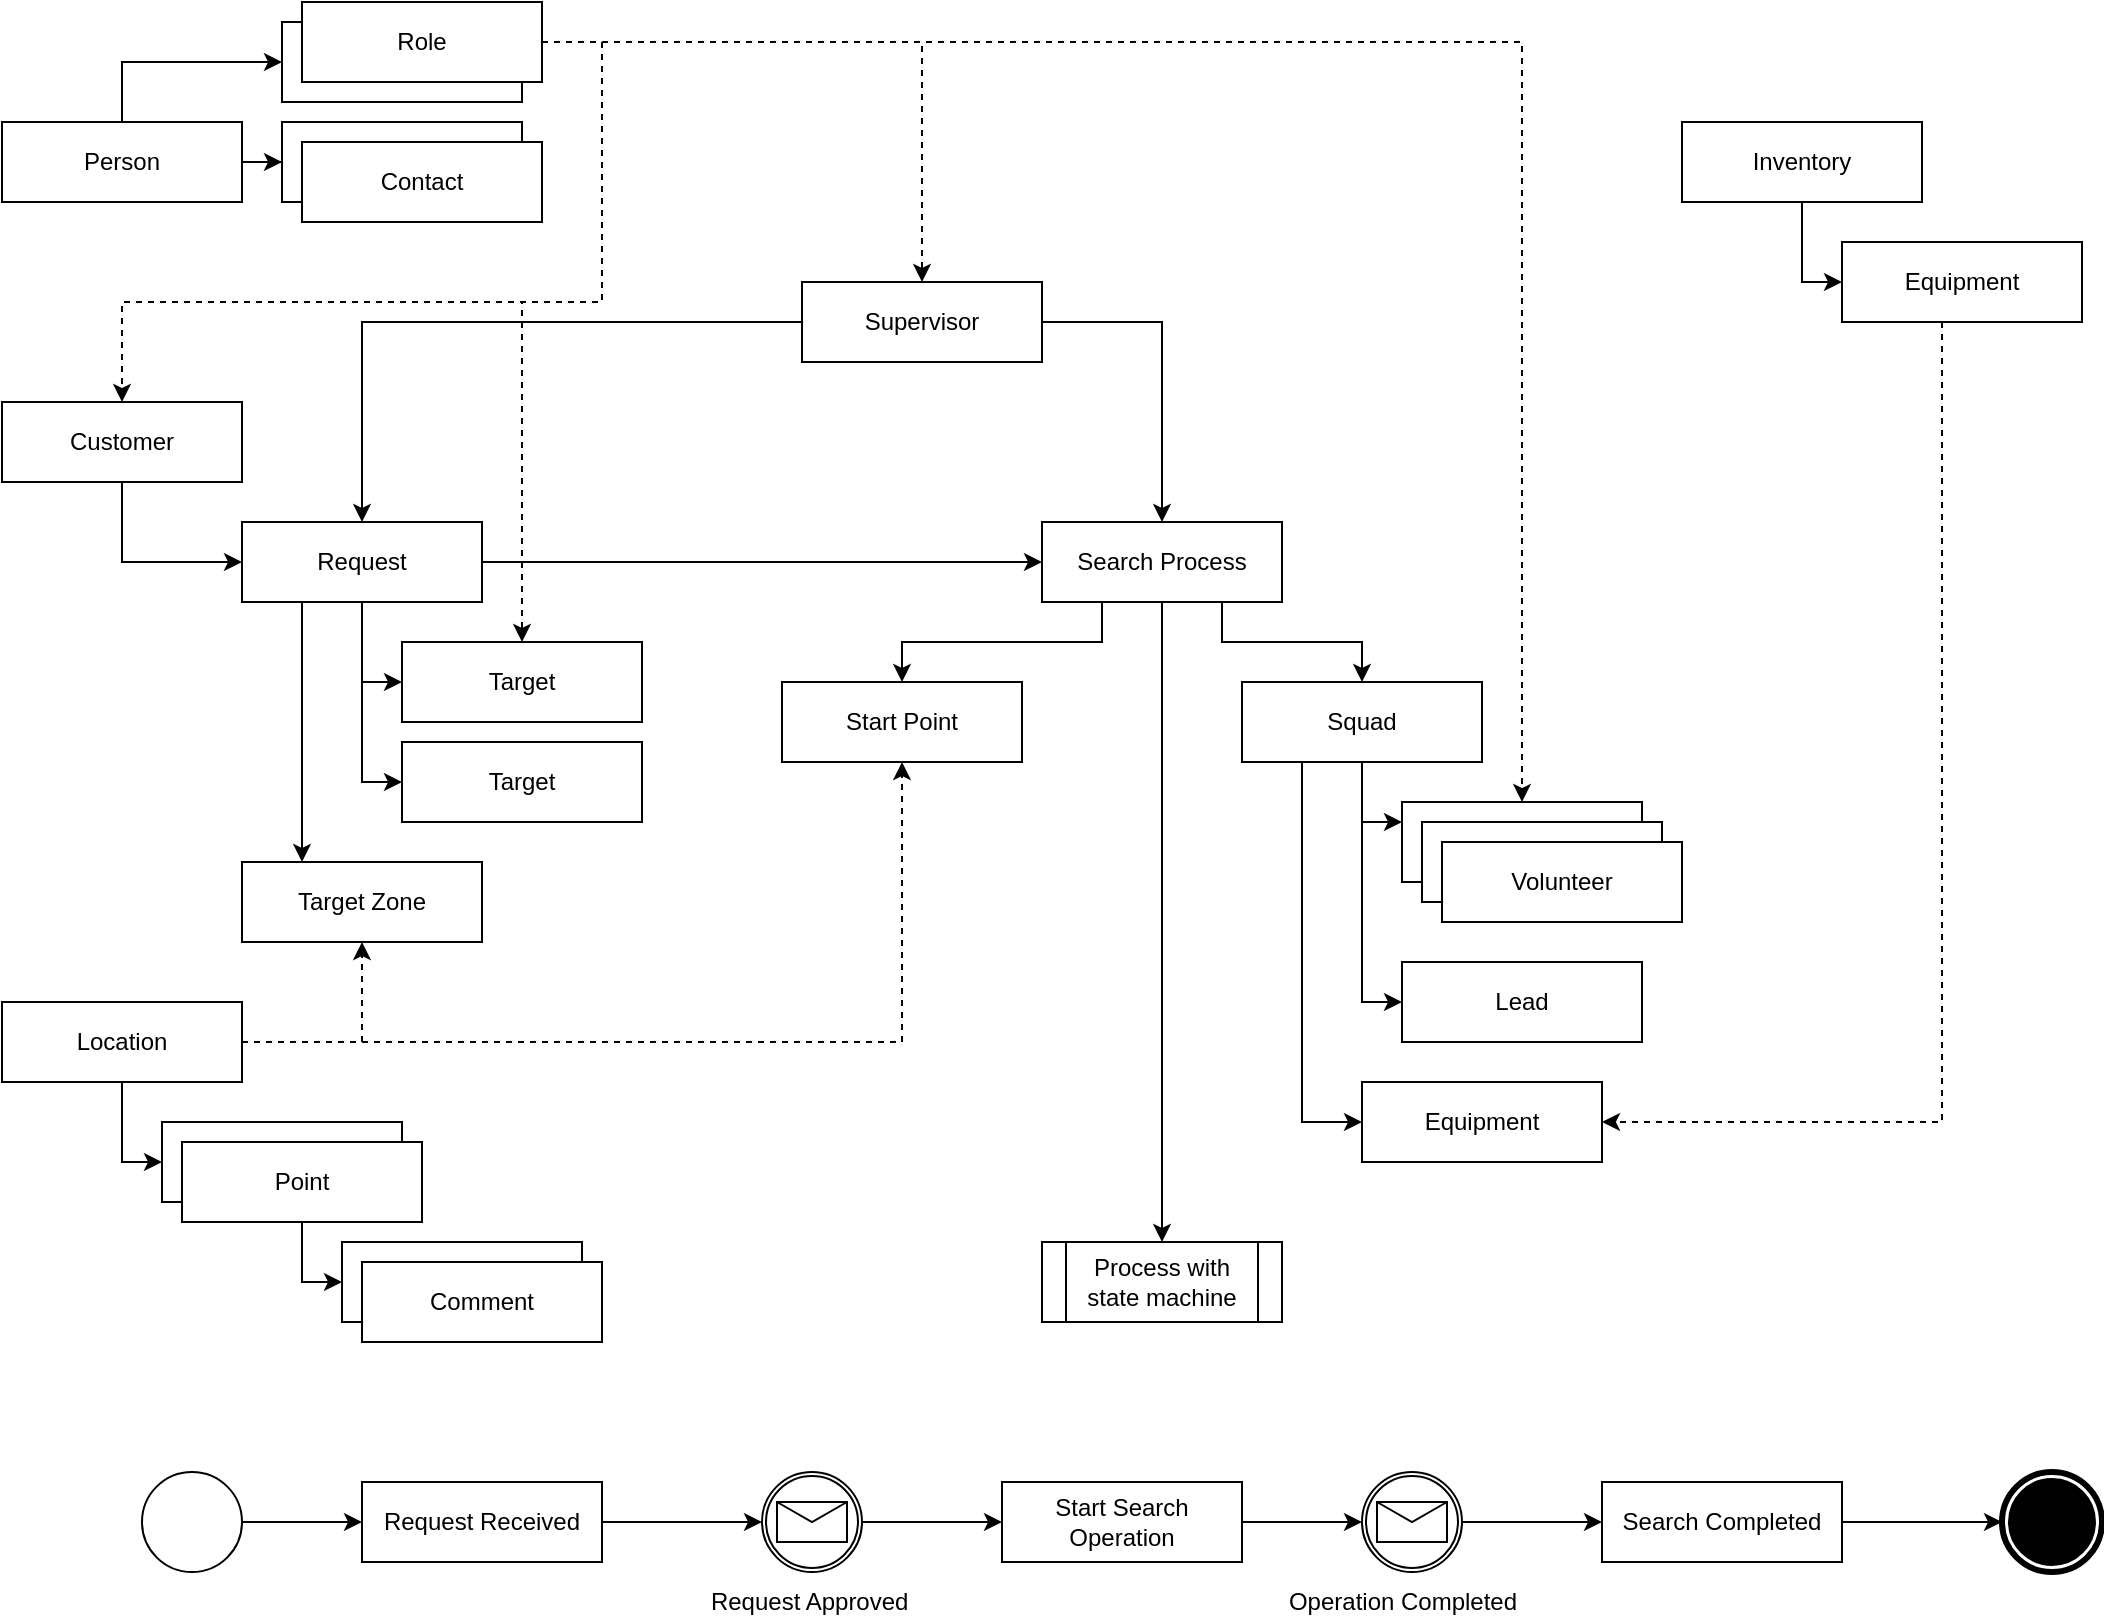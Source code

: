 <mxfile version="14.9.6" type="device"><diagram id="KdtRQJucfkazm18ABaqT" name="Modules"><mxGraphModel dx="1264" dy="1428" grid="1" gridSize="10" guides="1" tooltips="1" connect="1" arrows="1" fold="1" page="1" pageScale="1" pageWidth="1169" pageHeight="827" math="0" shadow="0"><root><mxCell id="0"/><mxCell id="1" parent="0"/><mxCell id="B7nvgCFUWbz3gMAjWf-H-6" style="edgeStyle=orthogonalEdgeStyle;rounded=0;orthogonalLoop=1;jettySize=auto;html=1;entryX=0;entryY=0.5;entryDx=0;entryDy=0;" parent="1" source="B7nvgCFUWbz3gMAjWf-H-1" target="B7nvgCFUWbz3gMAjWf-H-4" edge="1"><mxGeometry relative="1" as="geometry"/></mxCell><mxCell id="B7nvgCFUWbz3gMAjWf-H-10" style="edgeStyle=orthogonalEdgeStyle;rounded=0;orthogonalLoop=1;jettySize=auto;html=1;entryX=0;entryY=0.5;entryDx=0;entryDy=0;" parent="1" source="B7nvgCFUWbz3gMAjWf-H-1" target="B7nvgCFUWbz3gMAjWf-H-9" edge="1"><mxGeometry relative="1" as="geometry"/></mxCell><mxCell id="B7nvgCFUWbz3gMAjWf-H-22" style="edgeStyle=orthogonalEdgeStyle;rounded=0;orthogonalLoop=1;jettySize=auto;html=1;entryX=0;entryY=0.5;entryDx=0;entryDy=0;" parent="1" source="B7nvgCFUWbz3gMAjWf-H-1" target="B7nvgCFUWbz3gMAjWf-H-21" edge="1"><mxGeometry relative="1" as="geometry"/></mxCell><mxCell id="B7nvgCFUWbz3gMAjWf-H-30" style="edgeStyle=orthogonalEdgeStyle;rounded=0;orthogonalLoop=1;jettySize=auto;html=1;entryX=0.25;entryY=0;entryDx=0;entryDy=0;" parent="1" source="B7nvgCFUWbz3gMAjWf-H-1" target="B7nvgCFUWbz3gMAjWf-H-29" edge="1"><mxGeometry relative="1" as="geometry"><Array as="points"><mxPoint x="190" y="150"/><mxPoint x="190" y="150"/></Array></mxGeometry></mxCell><mxCell id="B7nvgCFUWbz3gMAjWf-H-1" value="Request" style="rounded=0;whiteSpace=wrap;html=1;" parent="1" vertex="1"><mxGeometry x="160" y="80" width="120" height="40" as="geometry"/></mxCell><mxCell id="B7nvgCFUWbz3gMAjWf-H-8" style="edgeStyle=orthogonalEdgeStyle;rounded=0;orthogonalLoop=1;jettySize=auto;html=1;" parent="1" source="B7nvgCFUWbz3gMAjWf-H-2" target="B7nvgCFUWbz3gMAjWf-H-7" edge="1"><mxGeometry relative="1" as="geometry"/></mxCell><mxCell id="B7nvgCFUWbz3gMAjWf-H-24" style="edgeStyle=orthogonalEdgeStyle;rounded=0;orthogonalLoop=1;jettySize=auto;html=1;entryX=0.5;entryY=0;entryDx=0;entryDy=0;exitX=1;exitY=0.5;exitDx=0;exitDy=0;dashed=1;" parent="1" source="JyZ5vHe0d62HojfslXyS-4" target="B7nvgCFUWbz3gMAjWf-H-20" edge="1"><mxGeometry relative="1" as="geometry"><Array as="points"><mxPoint x="500" y="-160"/></Array></mxGeometry></mxCell><mxCell id="B7nvgCFUWbz3gMAjWf-H-27" style="edgeStyle=orthogonalEdgeStyle;rounded=0;orthogonalLoop=1;jettySize=auto;html=1;dashed=1;exitX=1;exitY=0.5;exitDx=0;exitDy=0;entryX=0.5;entryY=0;entryDx=0;entryDy=0;" parent="1" source="JyZ5vHe0d62HojfslXyS-4" target="B7nvgCFUWbz3gMAjWf-H-25" edge="1"><mxGeometry relative="1" as="geometry"><mxPoint x="70" y="30" as="targetPoint"/><Array as="points"><mxPoint x="340" y="-160"/><mxPoint x="340" y="-30"/><mxPoint x="100" y="-30"/></Array></mxGeometry></mxCell><mxCell id="B7nvgCFUWbz3gMAjWf-H-28" style="edgeStyle=orthogonalEdgeStyle;rounded=0;orthogonalLoop=1;jettySize=auto;html=1;dashed=1;exitX=1;exitY=0.5;exitDx=0;exitDy=0;" parent="1" source="JyZ5vHe0d62HojfslXyS-4" target="B7nvgCFUWbz3gMAjWf-H-4" edge="1"><mxGeometry relative="1" as="geometry"><Array as="points"><mxPoint x="340" y="-160"/><mxPoint x="340" y="-30"/><mxPoint x="300" y="-30"/></Array></mxGeometry></mxCell><mxCell id="B7nvgCFUWbz3gMAjWf-H-41" style="edgeStyle=orthogonalEdgeStyle;rounded=0;orthogonalLoop=1;jettySize=auto;html=1;entryX=0.5;entryY=0;entryDx=0;entryDy=0;dashed=1;exitX=1;exitY=0.5;exitDx=0;exitDy=0;" parent="1" source="JyZ5vHe0d62HojfslXyS-4" target="B7nvgCFUWbz3gMAjWf-H-37" edge="1"><mxGeometry relative="1" as="geometry"><Array as="points"><mxPoint x="800" y="-160"/></Array></mxGeometry></mxCell><mxCell id="JyZ5vHe0d62HojfslXyS-3" style="edgeStyle=orthogonalEdgeStyle;rounded=0;orthogonalLoop=1;jettySize=auto;html=1;entryX=0;entryY=0.5;entryDx=0;entryDy=0;" parent="1" source="B7nvgCFUWbz3gMAjWf-H-2" target="JyZ5vHe0d62HojfslXyS-1" edge="1"><mxGeometry relative="1" as="geometry"><Array as="points"><mxPoint x="100" y="-150"/></Array></mxGeometry></mxCell><mxCell id="B7nvgCFUWbz3gMAjWf-H-2" value="Person" style="rounded=0;whiteSpace=wrap;html=1;" parent="1" vertex="1"><mxGeometry x="40" y="-120" width="120" height="40" as="geometry"/></mxCell><mxCell id="B7nvgCFUWbz3gMAjWf-H-4" value="Target" style="rounded=0;whiteSpace=wrap;html=1;" parent="1" vertex="1"><mxGeometry x="240" y="140" width="120" height="40" as="geometry"/></mxCell><mxCell id="B7nvgCFUWbz3gMAjWf-H-7" value="Contact" style="rounded=0;whiteSpace=wrap;html=1;" parent="1" vertex="1"><mxGeometry x="180" y="-120" width="120" height="40" as="geometry"/></mxCell><mxCell id="B7nvgCFUWbz3gMAjWf-H-9" value="Target" style="rounded=0;whiteSpace=wrap;html=1;" parent="1" vertex="1"><mxGeometry x="240" y="190" width="120" height="40" as="geometry"/></mxCell><mxCell id="B7nvgCFUWbz3gMAjWf-H-14" style="edgeStyle=orthogonalEdgeStyle;rounded=0;orthogonalLoop=1;jettySize=auto;html=1;entryX=0;entryY=0.5;entryDx=0;entryDy=0;" parent="1" source="B7nvgCFUWbz3gMAjWf-H-11" target="B7nvgCFUWbz3gMAjWf-H-13" edge="1"><mxGeometry relative="1" as="geometry"/></mxCell><mxCell id="B7nvgCFUWbz3gMAjWf-H-31" style="edgeStyle=orthogonalEdgeStyle;rounded=0;orthogonalLoop=1;jettySize=auto;html=1;entryX=0.5;entryY=1;entryDx=0;entryDy=0;exitX=1;exitY=0.5;exitDx=0;exitDy=0;dashed=1;" parent="1" source="B7nvgCFUWbz3gMAjWf-H-11" target="B7nvgCFUWbz3gMAjWf-H-29" edge="1"><mxGeometry relative="1" as="geometry"/></mxCell><mxCell id="B7nvgCFUWbz3gMAjWf-H-36" style="edgeStyle=orthogonalEdgeStyle;rounded=0;orthogonalLoop=1;jettySize=auto;html=1;entryX=0.5;entryY=1;entryDx=0;entryDy=0;dashed=1;" parent="1" source="B7nvgCFUWbz3gMAjWf-H-11" target="B7nvgCFUWbz3gMAjWf-H-32" edge="1"><mxGeometry relative="1" as="geometry"/></mxCell><mxCell id="B7nvgCFUWbz3gMAjWf-H-11" value="Location" style="rounded=0;whiteSpace=wrap;html=1;" parent="1" vertex="1"><mxGeometry x="40" y="320" width="120" height="40" as="geometry"/></mxCell><mxCell id="B7nvgCFUWbz3gMAjWf-H-13" value="Point" style="rounded=0;whiteSpace=wrap;html=1;" parent="1" vertex="1"><mxGeometry x="120" y="380" width="120" height="40" as="geometry"/></mxCell><mxCell id="B7nvgCFUWbz3gMAjWf-H-17" style="edgeStyle=orthogonalEdgeStyle;rounded=0;orthogonalLoop=1;jettySize=auto;html=1;entryX=0;entryY=0.5;entryDx=0;entryDy=0;" parent="1" source="B7nvgCFUWbz3gMAjWf-H-15" target="B7nvgCFUWbz3gMAjWf-H-16" edge="1"><mxGeometry relative="1" as="geometry"/></mxCell><mxCell id="B7nvgCFUWbz3gMAjWf-H-15" value="Point" style="rounded=0;whiteSpace=wrap;html=1;" parent="1" vertex="1"><mxGeometry x="130" y="390" width="120" height="40" as="geometry"/></mxCell><mxCell id="B7nvgCFUWbz3gMAjWf-H-16" value="Comment" style="rounded=0;whiteSpace=wrap;html=1;" parent="1" vertex="1"><mxGeometry x="210" y="440" width="120" height="40" as="geometry"/></mxCell><mxCell id="B7nvgCFUWbz3gMAjWf-H-23" style="edgeStyle=orthogonalEdgeStyle;rounded=0;orthogonalLoop=1;jettySize=auto;html=1;entryX=0.5;entryY=0;entryDx=0;entryDy=0;" parent="1" source="B7nvgCFUWbz3gMAjWf-H-20" target="B7nvgCFUWbz3gMAjWf-H-21" edge="1"><mxGeometry relative="1" as="geometry"><Array as="points"><mxPoint x="620" y="-20"/></Array></mxGeometry></mxCell><mxCell id="8HDO6G3wAGxsyHpPZNoE-1" style="edgeStyle=orthogonalEdgeStyle;rounded=0;orthogonalLoop=1;jettySize=auto;html=1;entryX=0.5;entryY=0;entryDx=0;entryDy=0;" edge="1" parent="1" source="B7nvgCFUWbz3gMAjWf-H-20" target="B7nvgCFUWbz3gMAjWf-H-1"><mxGeometry relative="1" as="geometry"/></mxCell><mxCell id="B7nvgCFUWbz3gMAjWf-H-20" value="Supervisor" style="rounded=0;whiteSpace=wrap;html=1;" parent="1" vertex="1"><mxGeometry x="440" y="-40" width="120" height="40" as="geometry"/></mxCell><mxCell id="B7nvgCFUWbz3gMAjWf-H-33" style="edgeStyle=orthogonalEdgeStyle;rounded=0;orthogonalLoop=1;jettySize=auto;html=1;exitX=0.25;exitY=1;exitDx=0;exitDy=0;" parent="1" source="B7nvgCFUWbz3gMAjWf-H-21" target="B7nvgCFUWbz3gMAjWf-H-32" edge="1"><mxGeometry relative="1" as="geometry"><Array as="points"><mxPoint x="590" y="140"/><mxPoint x="490" y="140"/></Array></mxGeometry></mxCell><mxCell id="B7nvgCFUWbz3gMAjWf-H-35" style="edgeStyle=orthogonalEdgeStyle;rounded=0;orthogonalLoop=1;jettySize=auto;html=1;exitX=0.75;exitY=1;exitDx=0;exitDy=0;" parent="1" source="B7nvgCFUWbz3gMAjWf-H-21" target="B7nvgCFUWbz3gMAjWf-H-34" edge="1"><mxGeometry relative="1" as="geometry"/></mxCell><mxCell id="B7nvgCFUWbz3gMAjWf-H-51" style="edgeStyle=orthogonalEdgeStyle;rounded=0;orthogonalLoop=1;jettySize=auto;html=1;entryX=0.5;entryY=0;entryDx=0;entryDy=0;" parent="1" source="B7nvgCFUWbz3gMAjWf-H-21" target="B7nvgCFUWbz3gMAjWf-H-50" edge="1"><mxGeometry relative="1" as="geometry"/></mxCell><mxCell id="B7nvgCFUWbz3gMAjWf-H-21" value="Search Process" style="rounded=0;whiteSpace=wrap;html=1;" parent="1" vertex="1"><mxGeometry x="560" y="80" width="120" height="40" as="geometry"/></mxCell><mxCell id="B7nvgCFUWbz3gMAjWf-H-26" style="edgeStyle=orthogonalEdgeStyle;rounded=0;orthogonalLoop=1;jettySize=auto;html=1;entryX=0;entryY=0.5;entryDx=0;entryDy=0;" parent="1" source="B7nvgCFUWbz3gMAjWf-H-25" target="B7nvgCFUWbz3gMAjWf-H-1" edge="1"><mxGeometry relative="1" as="geometry"/></mxCell><mxCell id="B7nvgCFUWbz3gMAjWf-H-25" value="Customer" style="rounded=0;whiteSpace=wrap;html=1;" parent="1" vertex="1"><mxGeometry x="40" y="20" width="120" height="40" as="geometry"/></mxCell><mxCell id="B7nvgCFUWbz3gMAjWf-H-29" value="Target Zone" style="rounded=0;whiteSpace=wrap;html=1;" parent="1" vertex="1"><mxGeometry x="160" y="250" width="120" height="40" as="geometry"/></mxCell><mxCell id="B7nvgCFUWbz3gMAjWf-H-32" value="Start Point" style="rounded=0;whiteSpace=wrap;html=1;" parent="1" vertex="1"><mxGeometry x="430" y="160" width="120" height="40" as="geometry"/></mxCell><mxCell id="B7nvgCFUWbz3gMAjWf-H-38" style="edgeStyle=orthogonalEdgeStyle;rounded=0;orthogonalLoop=1;jettySize=auto;html=1;entryX=0;entryY=0.25;entryDx=0;entryDy=0;" parent="1" source="B7nvgCFUWbz3gMAjWf-H-34" target="B7nvgCFUWbz3gMAjWf-H-37" edge="1"><mxGeometry relative="1" as="geometry"/></mxCell><mxCell id="B7nvgCFUWbz3gMAjWf-H-43" style="edgeStyle=orthogonalEdgeStyle;rounded=0;orthogonalLoop=1;jettySize=auto;html=1;entryX=0;entryY=0.5;entryDx=0;entryDy=0;" parent="1" source="B7nvgCFUWbz3gMAjWf-H-34" target="B7nvgCFUWbz3gMAjWf-H-42" edge="1"><mxGeometry relative="1" as="geometry"/></mxCell><mxCell id="B7nvgCFUWbz3gMAjWf-H-45" style="edgeStyle=orthogonalEdgeStyle;rounded=0;orthogonalLoop=1;jettySize=auto;html=1;entryX=0;entryY=0.5;entryDx=0;entryDy=0;exitX=0.25;exitY=1;exitDx=0;exitDy=0;" parent="1" source="B7nvgCFUWbz3gMAjWf-H-34" target="B7nvgCFUWbz3gMAjWf-H-44" edge="1"><mxGeometry relative="1" as="geometry"/></mxCell><mxCell id="B7nvgCFUWbz3gMAjWf-H-34" value="Squad" style="rounded=0;whiteSpace=wrap;html=1;" parent="1" vertex="1"><mxGeometry x="660" y="160" width="120" height="40" as="geometry"/></mxCell><mxCell id="B7nvgCFUWbz3gMAjWf-H-37" value="Volunteer" style="rounded=0;whiteSpace=wrap;html=1;" parent="1" vertex="1"><mxGeometry x="740" y="220" width="120" height="40" as="geometry"/></mxCell><mxCell id="B7nvgCFUWbz3gMAjWf-H-39" value="Volunteer" style="rounded=0;whiteSpace=wrap;html=1;" parent="1" vertex="1"><mxGeometry x="750" y="230" width="120" height="40" as="geometry"/></mxCell><mxCell id="B7nvgCFUWbz3gMAjWf-H-40" value="Volunteer" style="rounded=0;whiteSpace=wrap;html=1;" parent="1" vertex="1"><mxGeometry x="760" y="240" width="120" height="40" as="geometry"/></mxCell><mxCell id="B7nvgCFUWbz3gMAjWf-H-42" value="Lead" style="rounded=0;whiteSpace=wrap;html=1;" parent="1" vertex="1"><mxGeometry x="740" y="300" width="120" height="40" as="geometry"/></mxCell><mxCell id="B7nvgCFUWbz3gMAjWf-H-44" value="Equipment" style="rounded=0;whiteSpace=wrap;html=1;" parent="1" vertex="1"><mxGeometry x="720" y="360" width="120" height="40" as="geometry"/></mxCell><mxCell id="B7nvgCFUWbz3gMAjWf-H-48" style="edgeStyle=orthogonalEdgeStyle;rounded=0;orthogonalLoop=1;jettySize=auto;html=1;entryX=0;entryY=0.5;entryDx=0;entryDy=0;" parent="1" source="B7nvgCFUWbz3gMAjWf-H-46" target="B7nvgCFUWbz3gMAjWf-H-47" edge="1"><mxGeometry relative="1" as="geometry"/></mxCell><mxCell id="B7nvgCFUWbz3gMAjWf-H-46" value="Inventory" style="rounded=0;whiteSpace=wrap;html=1;" parent="1" vertex="1"><mxGeometry x="880" y="-120" width="120" height="40" as="geometry"/></mxCell><mxCell id="B7nvgCFUWbz3gMAjWf-H-49" style="edgeStyle=orthogonalEdgeStyle;rounded=0;orthogonalLoop=1;jettySize=auto;html=1;entryX=1;entryY=0.5;entryDx=0;entryDy=0;dashed=1;" parent="1" source="B7nvgCFUWbz3gMAjWf-H-47" target="B7nvgCFUWbz3gMAjWf-H-44" edge="1"><mxGeometry relative="1" as="geometry"><Array as="points"><mxPoint x="1010" y="380"/></Array></mxGeometry></mxCell><mxCell id="B7nvgCFUWbz3gMAjWf-H-47" value="Equipment" style="rounded=0;whiteSpace=wrap;html=1;" parent="1" vertex="1"><mxGeometry x="960" y="-60" width="120" height="40" as="geometry"/></mxCell><mxCell id="B7nvgCFUWbz3gMAjWf-H-50" value="Process with state machine" style="shape=process;whiteSpace=wrap;html=1;backgroundOutline=1;" parent="1" vertex="1"><mxGeometry x="560" y="440" width="120" height="40" as="geometry"/></mxCell><mxCell id="B7nvgCFUWbz3gMAjWf-H-54" style="edgeStyle=orthogonalEdgeStyle;rounded=0;orthogonalLoop=1;jettySize=auto;html=1;entryX=0;entryY=0.5;entryDx=0;entryDy=0;exitX=1;exitY=0.5;exitDx=0;exitDy=0;exitPerimeter=0;" parent="1" source="B7nvgCFUWbz3gMAjWf-H-56" target="B7nvgCFUWbz3gMAjWf-H-53" edge="1"><mxGeometry relative="1" as="geometry"><mxPoint x="160" y="580" as="sourcePoint"/></mxGeometry></mxCell><mxCell id="B7nvgCFUWbz3gMAjWf-H-79" style="edgeStyle=orthogonalEdgeStyle;rounded=0;orthogonalLoop=1;jettySize=auto;html=1;" parent="1" source="B7nvgCFUWbz3gMAjWf-H-53" target="B7nvgCFUWbz3gMAjWf-H-78" edge="1"><mxGeometry relative="1" as="geometry"/></mxCell><mxCell id="B7nvgCFUWbz3gMAjWf-H-53" value="Request Received" style="rounded=0;whiteSpace=wrap;html=1;" parent="1" vertex="1"><mxGeometry x="220" y="560" width="120" height="40" as="geometry"/></mxCell><mxCell id="B7nvgCFUWbz3gMAjWf-H-56" value="" style="points=[[0.145,0.145,0],[0.5,0,0],[0.855,0.145,0],[1,0.5,0],[0.855,0.855,0],[0.5,1,0],[0.145,0.855,0],[0,0.5,0]];shape=mxgraph.bpmn.event;html=1;verticalLabelPosition=bottom;labelBackgroundColor=#ffffff;verticalAlign=top;align=center;perimeter=ellipsePerimeter;outlineConnect=0;aspect=fixed;outline=standard;symbol=general;" parent="1" vertex="1"><mxGeometry x="110" y="555" width="50" height="50" as="geometry"/></mxCell><mxCell id="B7nvgCFUWbz3gMAjWf-H-76" style="edgeStyle=orthogonalEdgeStyle;rounded=0;orthogonalLoop=1;jettySize=auto;html=1;entryX=0;entryY=0.5;entryDx=0;entryDy=0;entryPerimeter=0;" parent="1" source="B7nvgCFUWbz3gMAjWf-H-62" target="B7nvgCFUWbz3gMAjWf-H-67" edge="1"><mxGeometry relative="1" as="geometry"/></mxCell><mxCell id="B7nvgCFUWbz3gMAjWf-H-62" value="Start Search Operation" style="rounded=0;whiteSpace=wrap;html=1;" parent="1" vertex="1"><mxGeometry x="540" y="560" width="120" height="40" as="geometry"/></mxCell><mxCell id="B7nvgCFUWbz3gMAjWf-H-77" style="edgeStyle=orthogonalEdgeStyle;rounded=0;orthogonalLoop=1;jettySize=auto;html=1;entryX=0;entryY=0.5;entryDx=0;entryDy=0;" parent="1" source="B7nvgCFUWbz3gMAjWf-H-67" target="B7nvgCFUWbz3gMAjWf-H-70" edge="1"><mxGeometry relative="1" as="geometry"/></mxCell><mxCell id="B7nvgCFUWbz3gMAjWf-H-67" value="" style="points=[[0.145,0.145,0],[0.5,0,0],[0.855,0.145,0],[1,0.5,0],[0.855,0.855,0],[0.5,1,0],[0.145,0.855,0],[0,0.5,0]];shape=mxgraph.bpmn.event;html=1;verticalLabelPosition=bottom;labelBackgroundColor=#ffffff;verticalAlign=top;align=center;perimeter=ellipsePerimeter;outlineConnect=0;aspect=fixed;outline=catching;symbol=message;" parent="1" vertex="1"><mxGeometry x="720" y="555" width="50" height="50" as="geometry"/></mxCell><mxCell id="B7nvgCFUWbz3gMAjWf-H-75" style="edgeStyle=orthogonalEdgeStyle;rounded=0;orthogonalLoop=1;jettySize=auto;html=1;entryX=0;entryY=0.5;entryDx=0;entryDy=0;entryPerimeter=0;" parent="1" source="B7nvgCFUWbz3gMAjWf-H-70" target="B7nvgCFUWbz3gMAjWf-H-74" edge="1"><mxGeometry relative="1" as="geometry"/></mxCell><mxCell id="B7nvgCFUWbz3gMAjWf-H-70" value="Search Completed" style="rounded=0;whiteSpace=wrap;html=1;" parent="1" vertex="1"><mxGeometry x="840" y="560" width="120" height="40" as="geometry"/></mxCell><mxCell id="B7nvgCFUWbz3gMAjWf-H-74" value="" style="points=[[0.145,0.145,0],[0.5,0,0],[0.855,0.145,0],[1,0.5,0],[0.855,0.855,0],[0.5,1,0],[0.145,0.855,0],[0,0.5,0]];shape=mxgraph.bpmn.event;html=1;verticalLabelPosition=bottom;labelBackgroundColor=#ffffff;verticalAlign=top;align=center;perimeter=ellipsePerimeter;outlineConnect=0;aspect=fixed;outline=end;symbol=terminate;" parent="1" vertex="1"><mxGeometry x="1040" y="555" width="50" height="50" as="geometry"/></mxCell><mxCell id="B7nvgCFUWbz3gMAjWf-H-80" style="edgeStyle=orthogonalEdgeStyle;rounded=0;orthogonalLoop=1;jettySize=auto;html=1;" parent="1" source="B7nvgCFUWbz3gMAjWf-H-78" target="B7nvgCFUWbz3gMAjWf-H-62" edge="1"><mxGeometry relative="1" as="geometry"/></mxCell><mxCell id="B7nvgCFUWbz3gMAjWf-H-78" value="" style="points=[[0.145,0.145,0],[0.5,0,0],[0.855,0.145,0],[1,0.5,0],[0.855,0.855,0],[0.5,1,0],[0.145,0.855,0],[0,0.5,0]];shape=mxgraph.bpmn.event;html=1;verticalLabelPosition=bottom;labelBackgroundColor=#ffffff;verticalAlign=top;align=center;perimeter=ellipsePerimeter;outlineConnect=0;aspect=fixed;outline=catching;symbol=message;" parent="1" vertex="1"><mxGeometry x="420" y="555" width="50" height="50" as="geometry"/></mxCell><mxCell id="B7nvgCFUWbz3gMAjWf-H-81" value="Request Approved&amp;nbsp;" style="text;html=1;align=center;verticalAlign=middle;resizable=0;points=[];autosize=1;strokeColor=none;" parent="1" vertex="1"><mxGeometry x="385" y="610" width="120" height="20" as="geometry"/></mxCell><mxCell id="B7nvgCFUWbz3gMAjWf-H-82" value="Operation Completed" style="text;html=1;align=center;verticalAlign=middle;resizable=0;points=[];autosize=1;strokeColor=none;" parent="1" vertex="1"><mxGeometry x="675" y="610" width="130" height="20" as="geometry"/></mxCell><mxCell id="JyZ5vHe0d62HojfslXyS-1" value="Role" style="rounded=0;whiteSpace=wrap;html=1;" parent="1" vertex="1"><mxGeometry x="180" y="-170" width="120" height="40" as="geometry"/></mxCell><mxCell id="JyZ5vHe0d62HojfslXyS-4" value="Role" style="rounded=0;whiteSpace=wrap;html=1;" parent="1" vertex="1"><mxGeometry x="190" y="-180" width="120" height="40" as="geometry"/></mxCell><mxCell id="JyZ5vHe0d62HojfslXyS-5" value="Contact" style="rounded=0;whiteSpace=wrap;html=1;" parent="1" vertex="1"><mxGeometry x="190" y="-110" width="120" height="40" as="geometry"/></mxCell><mxCell id="JyZ5vHe0d62HojfslXyS-6" value="Comment" style="rounded=0;whiteSpace=wrap;html=1;" parent="1" vertex="1"><mxGeometry x="220" y="450" width="120" height="40" as="geometry"/></mxCell></root></mxGraphModel></diagram></mxfile>